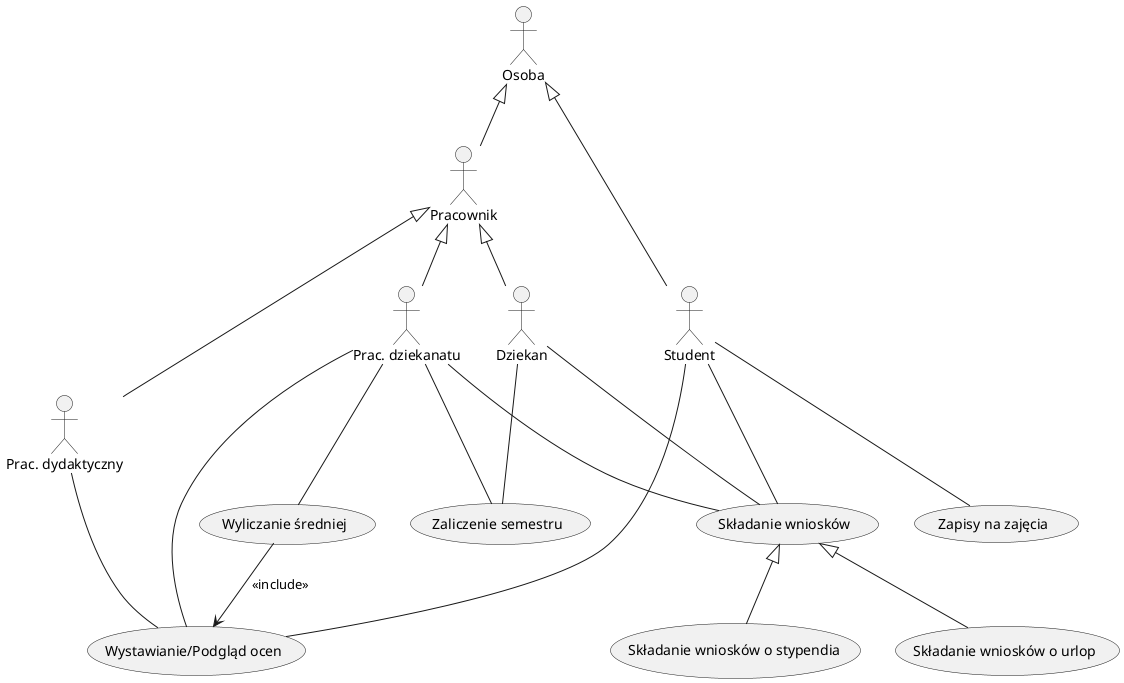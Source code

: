 @startuml "usos_usecase_diagram"

actor Osoba
actor Pracownik
actor "Prac. dydaktyczny" as wykladowca
actor "Prac. dziekanatu" as dziekanat
actor Dziekan
actor Student

usecase (Zaliczenie semestru) as zs
usecase "Zapisy na zajęcia" as zapisy
usecase "Wyliczanie średniej" as srednia
usecase "Wystawianie/Podgląd ocen" as oceny
usecase "Składanie wniosków" as wnioski
usecase "Składanie wniosków o stypendia" as stypendia
usecase "Składanie wniosków o urlop" as urlop

Pracownik -up-|> Osoba
dziekanat -up-|> Pracownik
wykladowca -up-|> Pracownik
Dziekan -up-|> Pracownik
Student -up-|> Osoba 

dziekanat -- oceny
dziekanat -- srednia
dziekanat -- wnioski
dziekanat -- zs
Dziekan -- zs
Dziekan -- wnioski
wykladowca -- oceny
Student -- oceny
Student -- wnioski
Student -- zapisy
urlop -up-|> wnioski
stypendia -up-|> wnioski 
srednia --> oceny : <<include>>

@enduml
